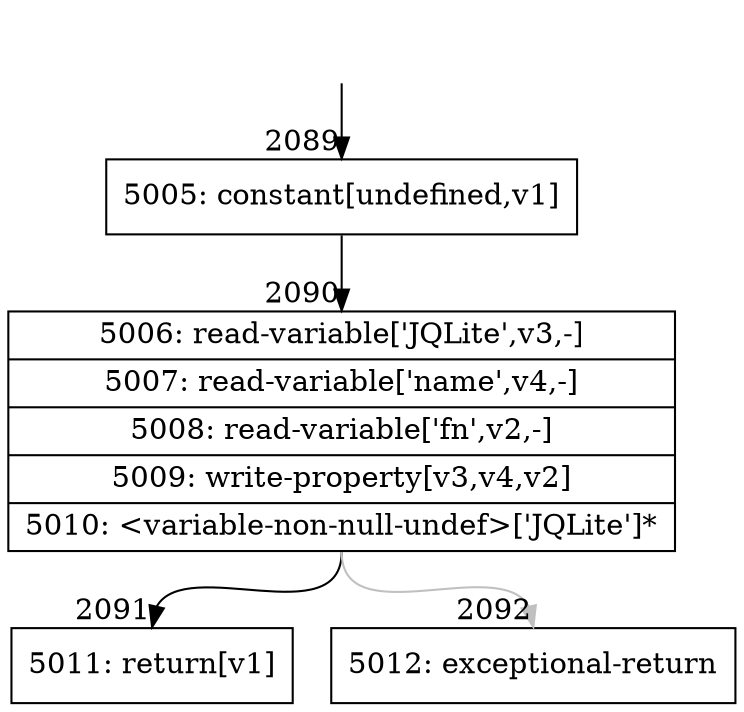 digraph {
rankdir="TD"
BB_entry159[shape=none,label=""];
BB_entry159 -> BB2089 [tailport=s, headport=n, headlabel="    2089"]
BB2089 [shape=record label="{5005: constant[undefined,v1]}" ] 
BB2089 -> BB2090 [tailport=s, headport=n, headlabel="      2090"]
BB2090 [shape=record label="{5006: read-variable['JQLite',v3,-]|5007: read-variable['name',v4,-]|5008: read-variable['fn',v2,-]|5009: write-property[v3,v4,v2]|5010: \<variable-non-null-undef\>['JQLite']*}" ] 
BB2090 -> BB2091 [tailport=s, headport=n, headlabel="      2091"]
BB2090 -> BB2092 [tailport=s, headport=n, color=gray, headlabel="      2092"]
BB2091 [shape=record label="{5011: return[v1]}" ] 
BB2092 [shape=record label="{5012: exceptional-return}" ] 
//#$~ 3067
}
